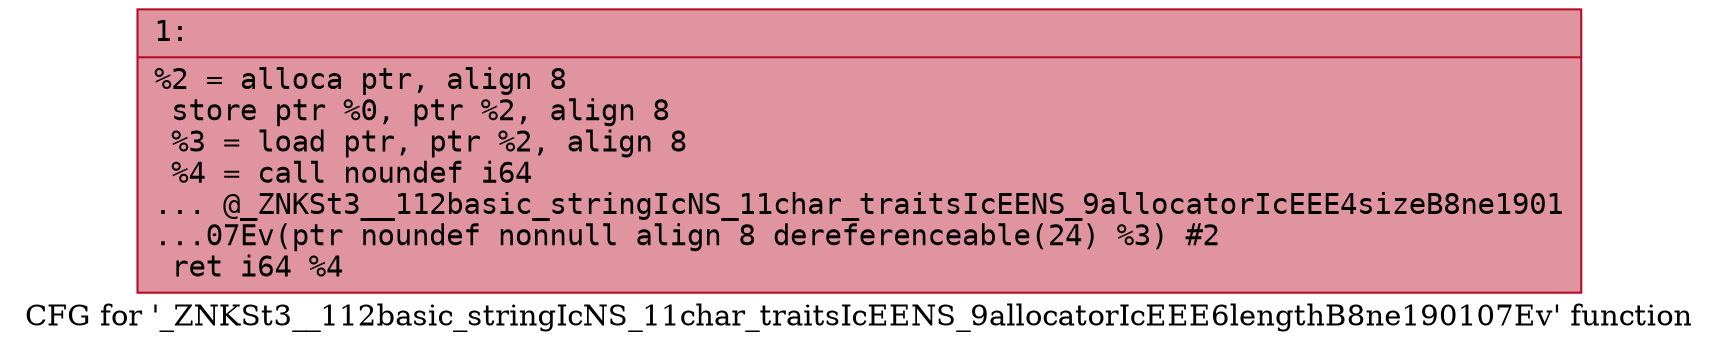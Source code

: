digraph "CFG for '_ZNKSt3__112basic_stringIcNS_11char_traitsIcEENS_9allocatorIcEEE6lengthB8ne190107Ev' function" {
	label="CFG for '_ZNKSt3__112basic_stringIcNS_11char_traitsIcEENS_9allocatorIcEEE6lengthB8ne190107Ev' function";

	Node0x6000005cd680 [shape=record,color="#b70d28ff", style=filled, fillcolor="#b70d2870" fontname="Courier",label="{1:\l|  %2 = alloca ptr, align 8\l  store ptr %0, ptr %2, align 8\l  %3 = load ptr, ptr %2, align 8\l  %4 = call noundef i64\l... @_ZNKSt3__112basic_stringIcNS_11char_traitsIcEENS_9allocatorIcEEE4sizeB8ne1901\l...07Ev(ptr noundef nonnull align 8 dereferenceable(24) %3) #2\l  ret i64 %4\l}"];
}
